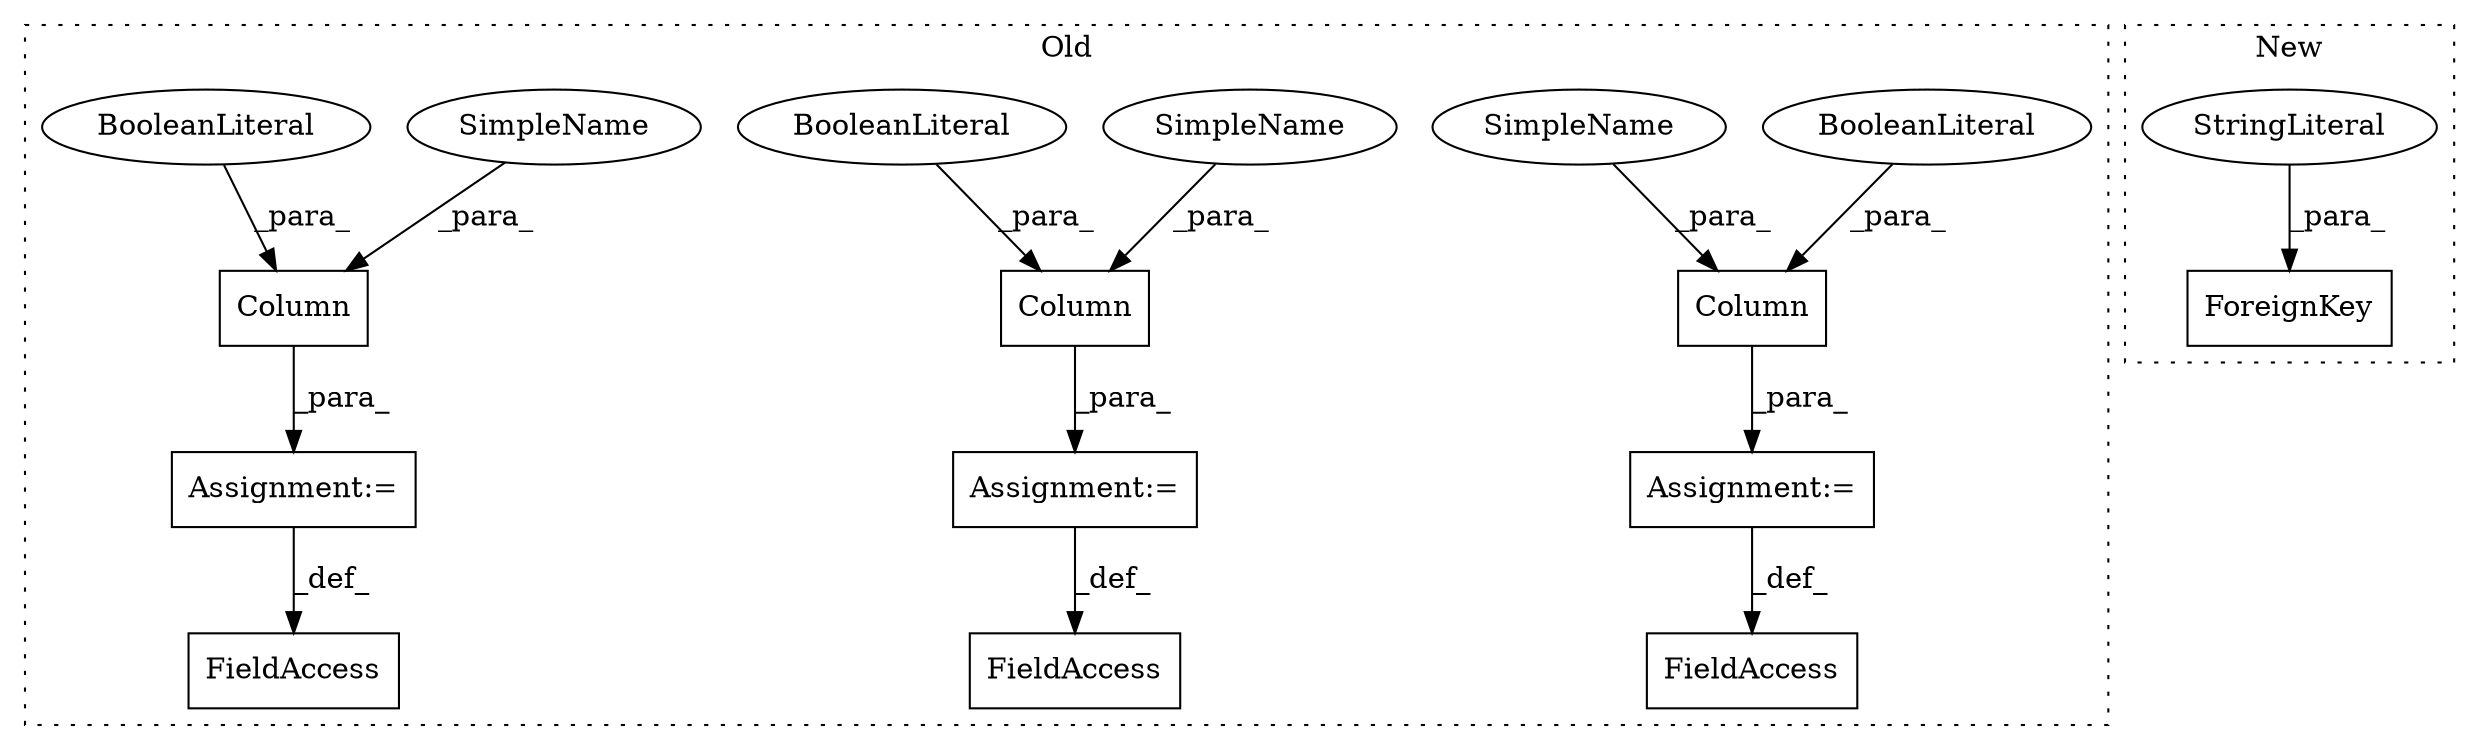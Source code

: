 digraph G {
subgraph cluster0 {
1 [label="Column" a="32" s="8815,8835" l="7,1" shape="box"];
4 [label="BooleanLiteral" a="9" s="8830" l="5" shape="ellipse"];
5 [label="FieldAccess" a="22" s="8792" l="22" shape="box"];
6 [label="Assignment:=" a="7" s="8814" l="1" shape="box"];
7 [label="Column" a="32" s="8615,8635" l="7,1" shape="box"];
8 [label="FieldAccess" a="22" s="8592" l="22" shape="box"];
9 [label="Column" a="32" s="8665,8685" l="7,1" shape="box"];
10 [label="FieldAccess" a="22" s="8642" l="22" shape="box"];
11 [label="BooleanLiteral" a="9" s="8630" l="5" shape="ellipse"];
12 [label="BooleanLiteral" a="9" s="8680" l="5" shape="ellipse"];
13 [label="Assignment:=" a="7" s="8664" l="1" shape="box"];
14 [label="Assignment:=" a="7" s="8614" l="1" shape="box"];
15 [label="SimpleName" a="42" s="8672" l="7" shape="ellipse"];
16 [label="SimpleName" a="42" s="8822" l="7" shape="ellipse"];
17 [label="SimpleName" a="42" s="8622" l="7" shape="ellipse"];
label = "Old";
style="dotted";
}
subgraph cluster1 {
2 [label="ForeignKey" a="32" s="2942,2979" l="11,1" shape="box"];
3 [label="StringLiteral" a="45" s="2953" l="26" shape="ellipse"];
label = "New";
style="dotted";
}
1 -> 6 [label="_para_"];
3 -> 2 [label="_para_"];
4 -> 1 [label="_para_"];
6 -> 5 [label="_def_"];
7 -> 14 [label="_para_"];
9 -> 13 [label="_para_"];
11 -> 7 [label="_para_"];
12 -> 9 [label="_para_"];
13 -> 10 [label="_def_"];
14 -> 8 [label="_def_"];
15 -> 9 [label="_para_"];
16 -> 1 [label="_para_"];
17 -> 7 [label="_para_"];
}